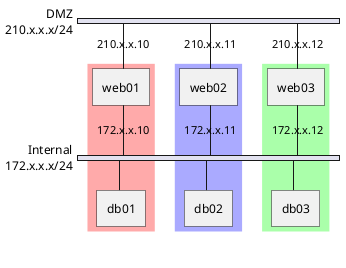 @startuml
nwdiag {
    network DMZ {
        address = "210.x.x.x/24"
        web01 [address = "210.x.x.10"]
        web02 [address = "210.x.x.11"]
        web03 [address = "210.x.x.12"]
    }
    network Internal {
        address = "172.x.x.x/24"
        web01 [address = "172.x.x.10"]
        web02 [address = "172.x.x.11"]
        web03 [address = "172.x.x.12"]
        db01
        db02
        db03
    }
    group app01 {
        color = "#FFAAAA"
        web01
        db01
    }
    group app02 {
        web02
        db02
        color = "AAAAFF"
    }
    group app03 {
        web03
        db03
        color = "AAFFAA"
    }
}
@enduml